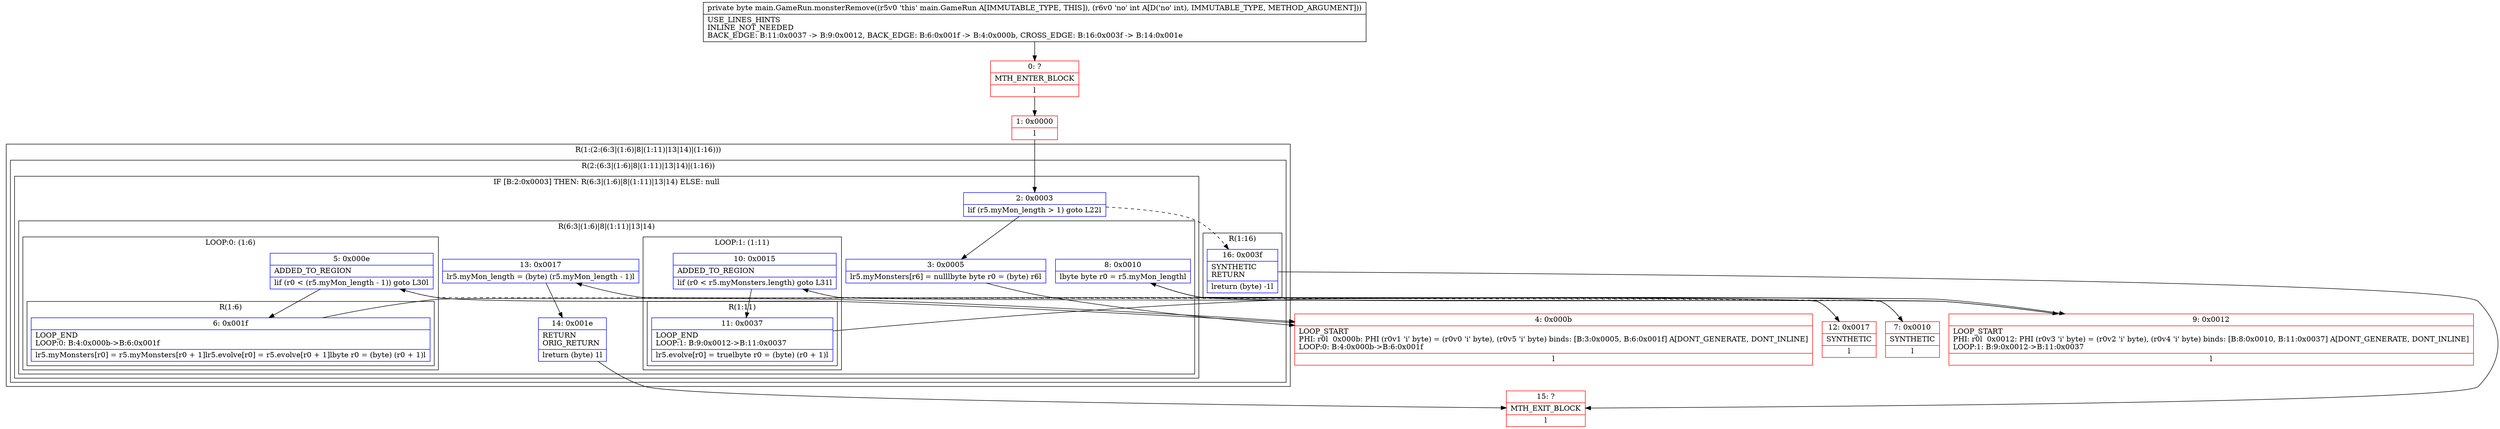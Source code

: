 digraph "CFG formain.GameRun.monsterRemove(I)B" {
subgraph cluster_Region_964866242 {
label = "R(1:(2:(6:3|(1:6)|8|(1:11)|13|14)|(1:16)))";
node [shape=record,color=blue];
subgraph cluster_Region_1041812821 {
label = "R(2:(6:3|(1:6)|8|(1:11)|13|14)|(1:16))";
node [shape=record,color=blue];
subgraph cluster_IfRegion_1736046129 {
label = "IF [B:2:0x0003] THEN: R(6:3|(1:6)|8|(1:11)|13|14) ELSE: null";
node [shape=record,color=blue];
Node_2 [shape=record,label="{2\:\ 0x0003|lif (r5.myMon_length \> 1) goto L22l}"];
subgraph cluster_Region_771481068 {
label = "R(6:3|(1:6)|8|(1:11)|13|14)";
node [shape=record,color=blue];
Node_3 [shape=record,label="{3\:\ 0x0005|lr5.myMonsters[r6] = nulllbyte byte r0 = (byte) r6l}"];
subgraph cluster_LoopRegion_2025116082 {
label = "LOOP:0: (1:6)";
node [shape=record,color=blue];
Node_5 [shape=record,label="{5\:\ 0x000e|ADDED_TO_REGION\l|lif (r0 \< (r5.myMon_length \- 1)) goto L30l}"];
subgraph cluster_Region_996959568 {
label = "R(1:6)";
node [shape=record,color=blue];
Node_6 [shape=record,label="{6\:\ 0x001f|LOOP_END\lLOOP:0: B:4:0x000b\-\>B:6:0x001f\l|lr5.myMonsters[r0] = r5.myMonsters[r0 + 1]lr5.evolve[r0] = r5.evolve[r0 + 1]lbyte r0 = (byte) (r0 + 1)l}"];
}
}
Node_8 [shape=record,label="{8\:\ 0x0010|lbyte byte r0 = r5.myMon_lengthl}"];
subgraph cluster_LoopRegion_1035553735 {
label = "LOOP:1: (1:11)";
node [shape=record,color=blue];
Node_10 [shape=record,label="{10\:\ 0x0015|ADDED_TO_REGION\l|lif (r0 \< r5.myMonsters.length) goto L31l}"];
subgraph cluster_Region_1314841889 {
label = "R(1:11)";
node [shape=record,color=blue];
Node_11 [shape=record,label="{11\:\ 0x0037|LOOP_END\lLOOP:1: B:9:0x0012\-\>B:11:0x0037\l|lr5.evolve[r0] = truelbyte r0 = (byte) (r0 + 1)l}"];
}
}
Node_13 [shape=record,label="{13\:\ 0x0017|lr5.myMon_length = (byte) (r5.myMon_length \- 1)l}"];
Node_14 [shape=record,label="{14\:\ 0x001e|RETURN\lORIG_RETURN\l|lreturn (byte) 1l}"];
}
}
subgraph cluster_Region_2109333694 {
label = "R(1:16)";
node [shape=record,color=blue];
Node_16 [shape=record,label="{16\:\ 0x003f|SYNTHETIC\lRETURN\l|lreturn (byte) \-1l}"];
}
}
}
Node_0 [shape=record,color=red,label="{0\:\ ?|MTH_ENTER_BLOCK\l|l}"];
Node_1 [shape=record,color=red,label="{1\:\ 0x0000|l}"];
Node_4 [shape=record,color=red,label="{4\:\ 0x000b|LOOP_START\lPHI: r0l  0x000b: PHI (r0v1 'i' byte) = (r0v0 'i' byte), (r0v5 'i' byte) binds: [B:3:0x0005, B:6:0x001f] A[DONT_GENERATE, DONT_INLINE]\lLOOP:0: B:4:0x000b\-\>B:6:0x001f\l|l}"];
Node_7 [shape=record,color=red,label="{7\:\ 0x0010|SYNTHETIC\l|l}"];
Node_9 [shape=record,color=red,label="{9\:\ 0x0012|LOOP_START\lPHI: r0l  0x0012: PHI (r0v3 'i' byte) = (r0v2 'i' byte), (r0v4 'i' byte) binds: [B:8:0x0010, B:11:0x0037] A[DONT_GENERATE, DONT_INLINE]\lLOOP:1: B:9:0x0012\-\>B:11:0x0037\l|l}"];
Node_12 [shape=record,color=red,label="{12\:\ 0x0017|SYNTHETIC\l|l}"];
Node_15 [shape=record,color=red,label="{15\:\ ?|MTH_EXIT_BLOCK\l|l}"];
MethodNode[shape=record,label="{private byte main.GameRun.monsterRemove((r5v0 'this' main.GameRun A[IMMUTABLE_TYPE, THIS]), (r6v0 'no' int A[D('no' int), IMMUTABLE_TYPE, METHOD_ARGUMENT]))  | USE_LINES_HINTS\lINLINE_NOT_NEEDED\lBACK_EDGE: B:11:0x0037 \-\> B:9:0x0012, BACK_EDGE: B:6:0x001f \-\> B:4:0x000b, CROSS_EDGE: B:16:0x003f \-\> B:14:0x001e\l}"];
MethodNode -> Node_0;
Node_2 -> Node_3;
Node_2 -> Node_16[style=dashed];
Node_3 -> Node_4;
Node_5 -> Node_6;
Node_5 -> Node_7[style=dashed];
Node_6 -> Node_4;
Node_8 -> Node_9;
Node_10 -> Node_11;
Node_10 -> Node_12[style=dashed];
Node_11 -> Node_9;
Node_13 -> Node_14;
Node_14 -> Node_15;
Node_16 -> Node_15;
Node_0 -> Node_1;
Node_1 -> Node_2;
Node_4 -> Node_5;
Node_7 -> Node_8;
Node_9 -> Node_10;
Node_12 -> Node_13;
}

